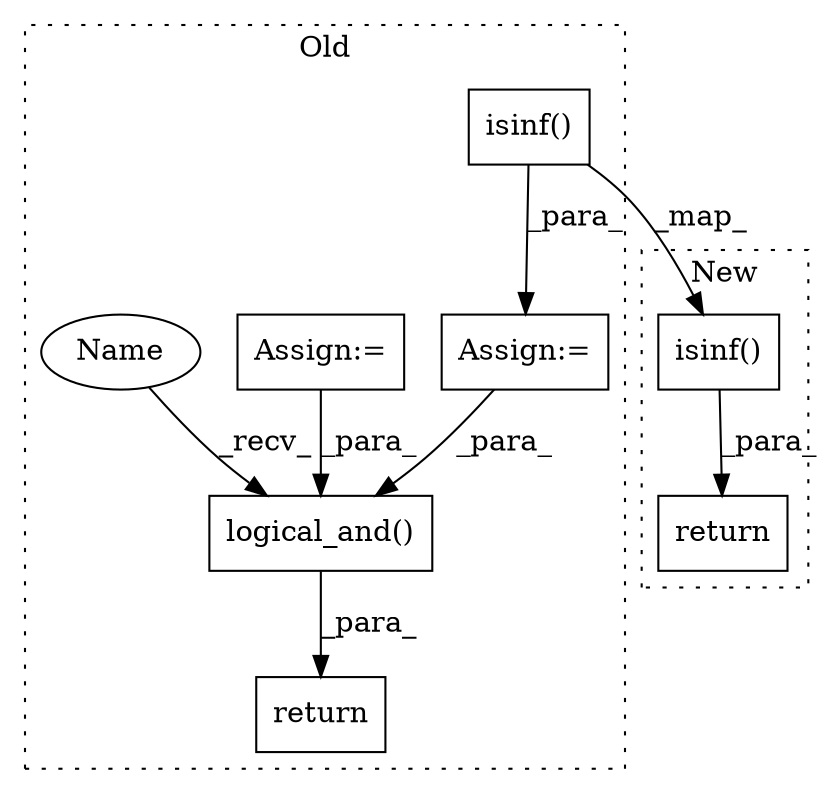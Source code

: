 digraph G {
subgraph cluster0 {
1 [label="logical_and()" a="75" s="660,695" l="16,10" shape="box"];
3 [label="return" a="93" s="653" l="7" shape="box"];
4 [label="isinf()" a="75" s="599,610" l="10,1" shape="box"];
6 [label="Assign:=" a="68" s="628" l="3" shape="box"];
7 [label="Assign:=" a="68" s="596" l="3" shape="box"];
8 [label="Name" a="87" s="660" l="3" shape="ellipse"];
label = "Old";
style="dotted";
}
subgraph cluster1 {
2 [label="return" a="93" s="522" l="7" shape="box"];
5 [label="isinf()" a="75" s="529,540" l="10,24" shape="box"];
label = "New";
style="dotted";
}
1 -> 3 [label="_para_"];
4 -> 5 [label="_map_"];
4 -> 7 [label="_para_"];
5 -> 2 [label="_para_"];
6 -> 1 [label="_para_"];
7 -> 1 [label="_para_"];
8 -> 1 [label="_recv_"];
}